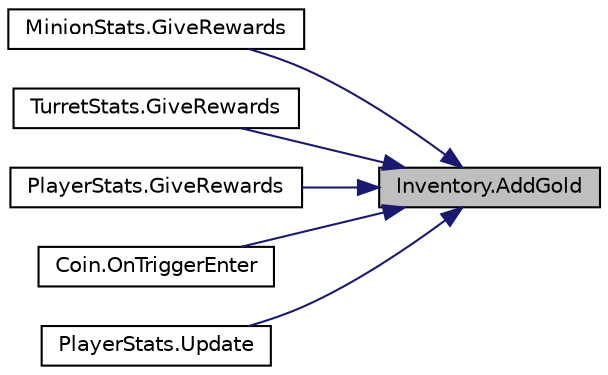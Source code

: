 digraph "Inventory.AddGold"
{
 // INTERACTIVE_SVG=YES
 // LATEX_PDF_SIZE
  edge [fontname="Helvetica",fontsize="10",labelfontname="Helvetica",labelfontsize="10"];
  node [fontname="Helvetica",fontsize="10",shape=record];
  rankdir="RL";
  Node1 [label="Inventory.AddGold",height=0.2,width=0.4,color="black", fillcolor="grey75", style="filled", fontcolor="black",tooltip=" "];
  Node1 -> Node2 [dir="back",color="midnightblue",fontsize="10",style="solid",fontname="Helvetica"];
  Node2 [label="MinionStats.GiveRewards",height=0.2,width=0.4,color="black", fillcolor="white", style="filled",URL="$class_minion_stats.html#a6d9ddd98313b1be90a14a331602409bf",tooltip="When this entity dies, it gives to the killer this bounty"];
  Node1 -> Node3 [dir="back",color="midnightblue",fontsize="10",style="solid",fontname="Helvetica"];
  Node3 [label="TurretStats.GiveRewards",height=0.2,width=0.4,color="black", fillcolor="white", style="filled",URL="$class_turret_stats.html#abeb56bb247ac9247caff0e93a4a1dc68",tooltip="When this entity dies, it gives to the killer this bounty"];
  Node1 -> Node4 [dir="back",color="midnightblue",fontsize="10",style="solid",fontname="Helvetica"];
  Node4 [label="PlayerStats.GiveRewards",height=0.2,width=0.4,color="black", fillcolor="white", style="filled",URL="$class_player_stats.html#abecc5e0421296d745f700eee2a26adf3",tooltip="When this entity dies, it gives to the killer this bounty"];
  Node1 -> Node5 [dir="back",color="midnightblue",fontsize="10",style="solid",fontname="Helvetica"];
  Node5 [label="Coin.OnTriggerEnter",height=0.2,width=0.4,color="black", fillcolor="white", style="filled",URL="$class_coin.html#a38022b7f8466c95101067154d8b4de13",tooltip=" "];
  Node1 -> Node6 [dir="back",color="midnightblue",fontsize="10",style="solid",fontname="Helvetica"];
  Node6 [label="PlayerStats.Update",height=0.2,width=0.4,color="black", fillcolor="white", style="filled",URL="$class_player_stats.html#a15175185aaa4f8290e5148640f0ff80a",tooltip=" "];
}
